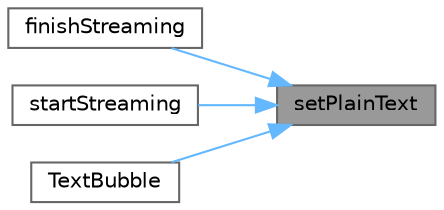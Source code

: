 digraph "setPlainText"
{
 // LATEX_PDF_SIZE
  bgcolor="transparent";
  edge [fontname=Helvetica,fontsize=10,labelfontname=Helvetica,labelfontsize=10];
  node [fontname=Helvetica,fontsize=10,shape=box,height=0.2,width=0.4];
  rankdir="RL";
  Node1 [id="Node000001",label="setPlainText",height=0.2,width=0.4,color="gray40", fillcolor="grey60", style="filled", fontcolor="black",tooltip="设置纯文本内容"];
  Node1 -> Node2 [id="edge1_Node000001_Node000002",dir="back",color="steelblue1",style="solid",tooltip=" "];
  Node2 [id="Node000002",label="finishStreaming",height=0.2,width=0.4,color="grey40", fillcolor="white", style="filled",URL="$class_text_bubble.html#a7b40d9d0d011b5a6d33a469a8e9b497a",tooltip="结束流式显示"];
  Node1 -> Node3 [id="edge2_Node000001_Node000003",dir="back",color="steelblue1",style="solid",tooltip=" "];
  Node3 [id="Node000003",label="startStreaming",height=0.2,width=0.4,color="grey40", fillcolor="white", style="filled",URL="$class_text_bubble.html#a90d55b7bba81d5501f2026b78fe32245",tooltip="启动流式显示"];
  Node1 -> Node4 [id="edge3_Node000001_Node000004",dir="back",color="steelblue1",style="solid",tooltip=" "];
  Node4 [id="Node000004",label="TextBubble",height=0.2,width=0.4,color="grey40", fillcolor="white", style="filled",URL="$class_text_bubble.html#abaad4385198ef9cb4121de38376a1670",tooltip="构造函数，初始化文本气泡"];
}
